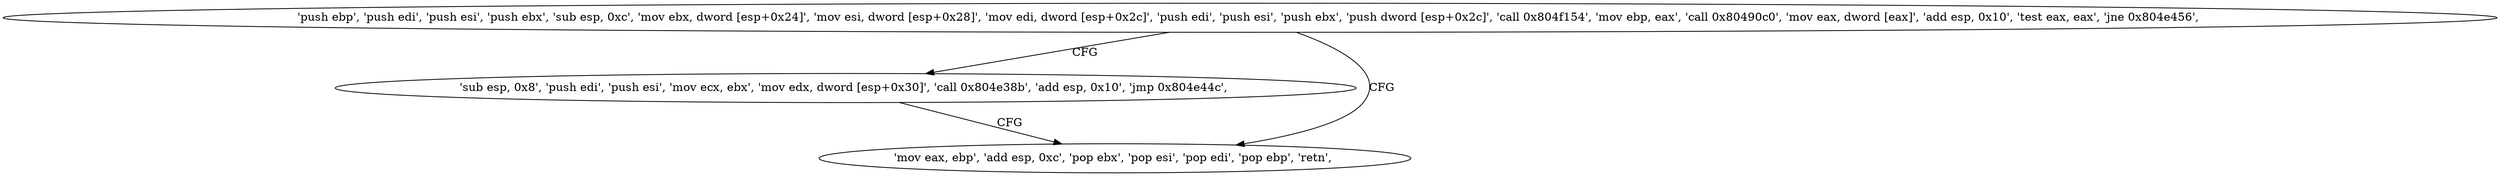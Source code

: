 digraph "func" {
"134538269" [label = "'push ebp', 'push edi', 'push esi', 'push ebx', 'sub esp, 0xc', 'mov ebx, dword [esp+0x24]', 'mov esi, dword [esp+0x28]', 'mov edi, dword [esp+0x2c]', 'push edi', 'push esi', 'push ebx', 'push dword [esp+0x2c]', 'call 0x804f154', 'mov ebp, eax', 'call 0x80490c0', 'mov eax, dword [eax]', 'add esp, 0x10', 'test eax, eax', 'jne 0x804e456', " ]
"134538326" [label = "'sub esp, 0x8', 'push edi', 'push esi', 'mov ecx, ebx', 'mov edx, dword [esp+0x30]', 'call 0x804e38b', 'add esp, 0x10', 'jmp 0x804e44c', " ]
"134538316" [label = "'mov eax, ebp', 'add esp, 0xc', 'pop ebx', 'pop esi', 'pop edi', 'pop ebp', 'retn', " ]
"134538269" -> "134538326" [ label = "CFG" ]
"134538269" -> "134538316" [ label = "CFG" ]
"134538326" -> "134538316" [ label = "CFG" ]
}
